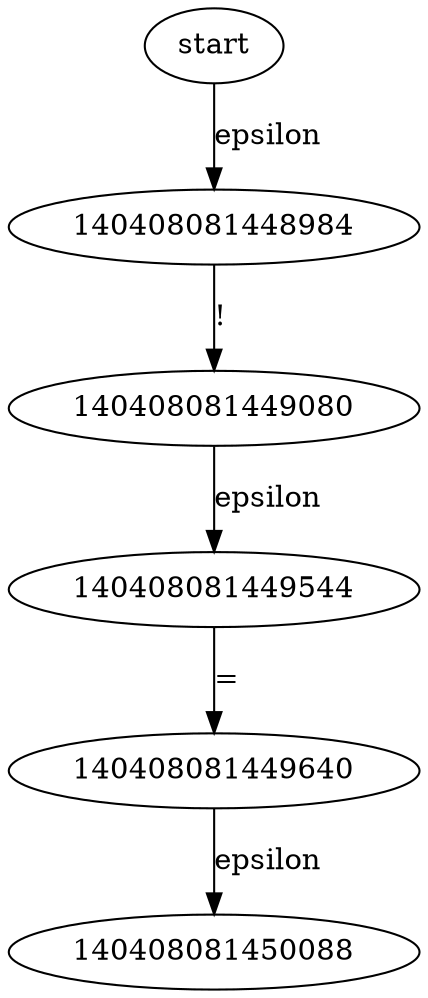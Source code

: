 //	File[/Users/lee/Main/Proj/On_BJTU/Compiler_Projects/LiaLEX/fa.cpp] Line[172]	2022-09-29 19:30
digraph NFA{ 
140408081449992 [label = start] 
140408081448984 -> 140408081449080 [label = "!" ] 
140408081449080 -> 140408081449544 [label = "epsilon" ] 
140408081449544 -> 140408081449640 [label = "=" ] 
140408081449640 -> 140408081450088 [label = "epsilon" ] 
140408081449992 -> 140408081448984 [label = "epsilon" ] 
} 
